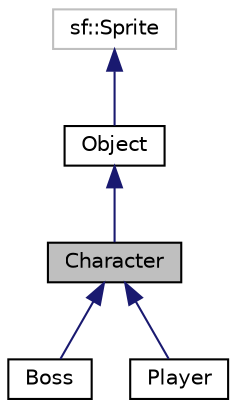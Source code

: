 digraph "Character"
{
  edge [fontname="Helvetica",fontsize="10",labelfontname="Helvetica",labelfontsize="10"];
  node [fontname="Helvetica",fontsize="10",shape=record];
  Node0 [label="Character",height=0.2,width=0.4,color="black", fillcolor="grey75", style="filled", fontcolor="black"];
  Node1 -> Node0 [dir="back",color="midnightblue",fontsize="10",style="solid",fontname="Helvetica"];
  Node1 [label="Object",height=0.2,width=0.4,color="black", fillcolor="white", style="filled",URL="$classObject.html"];
  Node2 -> Node1 [dir="back",color="midnightblue",fontsize="10",style="solid",fontname="Helvetica"];
  Node2 [label="sf::Sprite",height=0.2,width=0.4,color="grey75", fillcolor="white", style="filled"];
  Node0 -> Node3 [dir="back",color="midnightblue",fontsize="10",style="solid",fontname="Helvetica"];
  Node3 [label="Boss",height=0.2,width=0.4,color="black", fillcolor="white", style="filled",URL="$classBoss.html"];
  Node0 -> Node4 [dir="back",color="midnightblue",fontsize="10",style="solid",fontname="Helvetica"];
  Node4 [label="Player",height=0.2,width=0.4,color="black", fillcolor="white", style="filled",URL="$classPlayer.html"];
}
